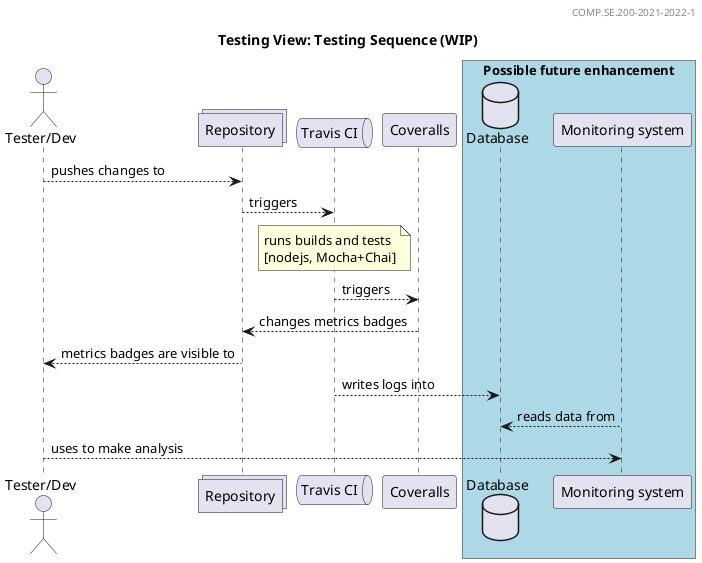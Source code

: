@startuml Testing Sequence (WIP)

header COMP.SE.200-2021-2022-1

title Testing View: Testing Sequence (WIP)

actor "Tester/Dev" as user

collections "Repository" as code

queue "Travis CI" as cicd

participant "Coveralls" as coveralls

box "Possible future enhancement" #LightBlue
    database "Database" as db
    participant "Monitoring system" as monitoring
end box


user-->code : pushes changes to
' code <-- cicd : observes commits and PRs
code --> cicd : triggers
note over cicd: runs builds and tests\r\n[nodejs, Mocha+Chai]
cicd --> coveralls : triggers
code <-- coveralls : changes metrics badges
user<--code : metrics badges are visible to
cicd --> db : writes logs into
db <-- monitoring : reads data from
user --> monitoring : uses to make analysis

@enduml